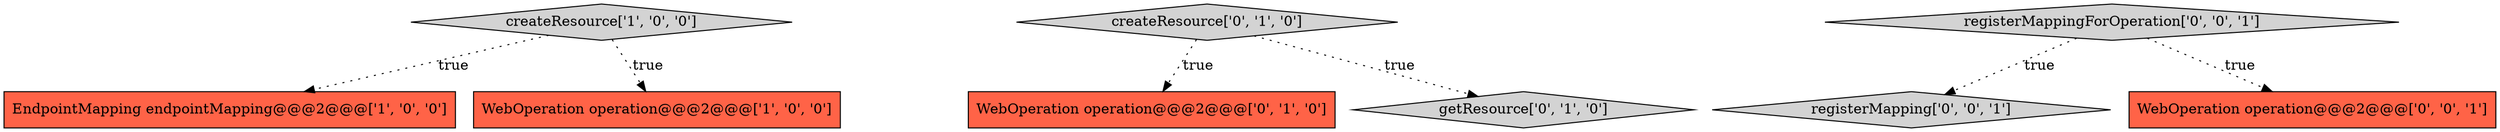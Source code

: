 digraph {
0 [style = filled, label = "createResource['1', '0', '0']", fillcolor = lightgray, shape = diamond image = "AAA0AAABBB1BBB"];
4 [style = filled, label = "WebOperation operation@@@2@@@['0', '1', '0']", fillcolor = tomato, shape = box image = "AAA0AAABBB2BBB"];
2 [style = filled, label = "EndpointMapping endpointMapping@@@2@@@['1', '0', '0']", fillcolor = tomato, shape = box image = "AAA1AAABBB1BBB"];
3 [style = filled, label = "createResource['0', '1', '0']", fillcolor = lightgray, shape = diamond image = "AAA0AAABBB2BBB"];
1 [style = filled, label = "WebOperation operation@@@2@@@['1', '0', '0']", fillcolor = tomato, shape = box image = "AAA0AAABBB1BBB"];
8 [style = filled, label = "registerMapping['0', '0', '1']", fillcolor = lightgray, shape = diamond image = "AAA0AAABBB3BBB"];
5 [style = filled, label = "getResource['0', '1', '0']", fillcolor = lightgray, shape = diamond image = "AAA0AAABBB2BBB"];
6 [style = filled, label = "WebOperation operation@@@2@@@['0', '0', '1']", fillcolor = tomato, shape = box image = "AAA0AAABBB3BBB"];
7 [style = filled, label = "registerMappingForOperation['0', '0', '1']", fillcolor = lightgray, shape = diamond image = "AAA0AAABBB3BBB"];
3->4 [style = dotted, label="true"];
7->6 [style = dotted, label="true"];
3->5 [style = dotted, label="true"];
0->2 [style = dotted, label="true"];
7->8 [style = dotted, label="true"];
0->1 [style = dotted, label="true"];
}
